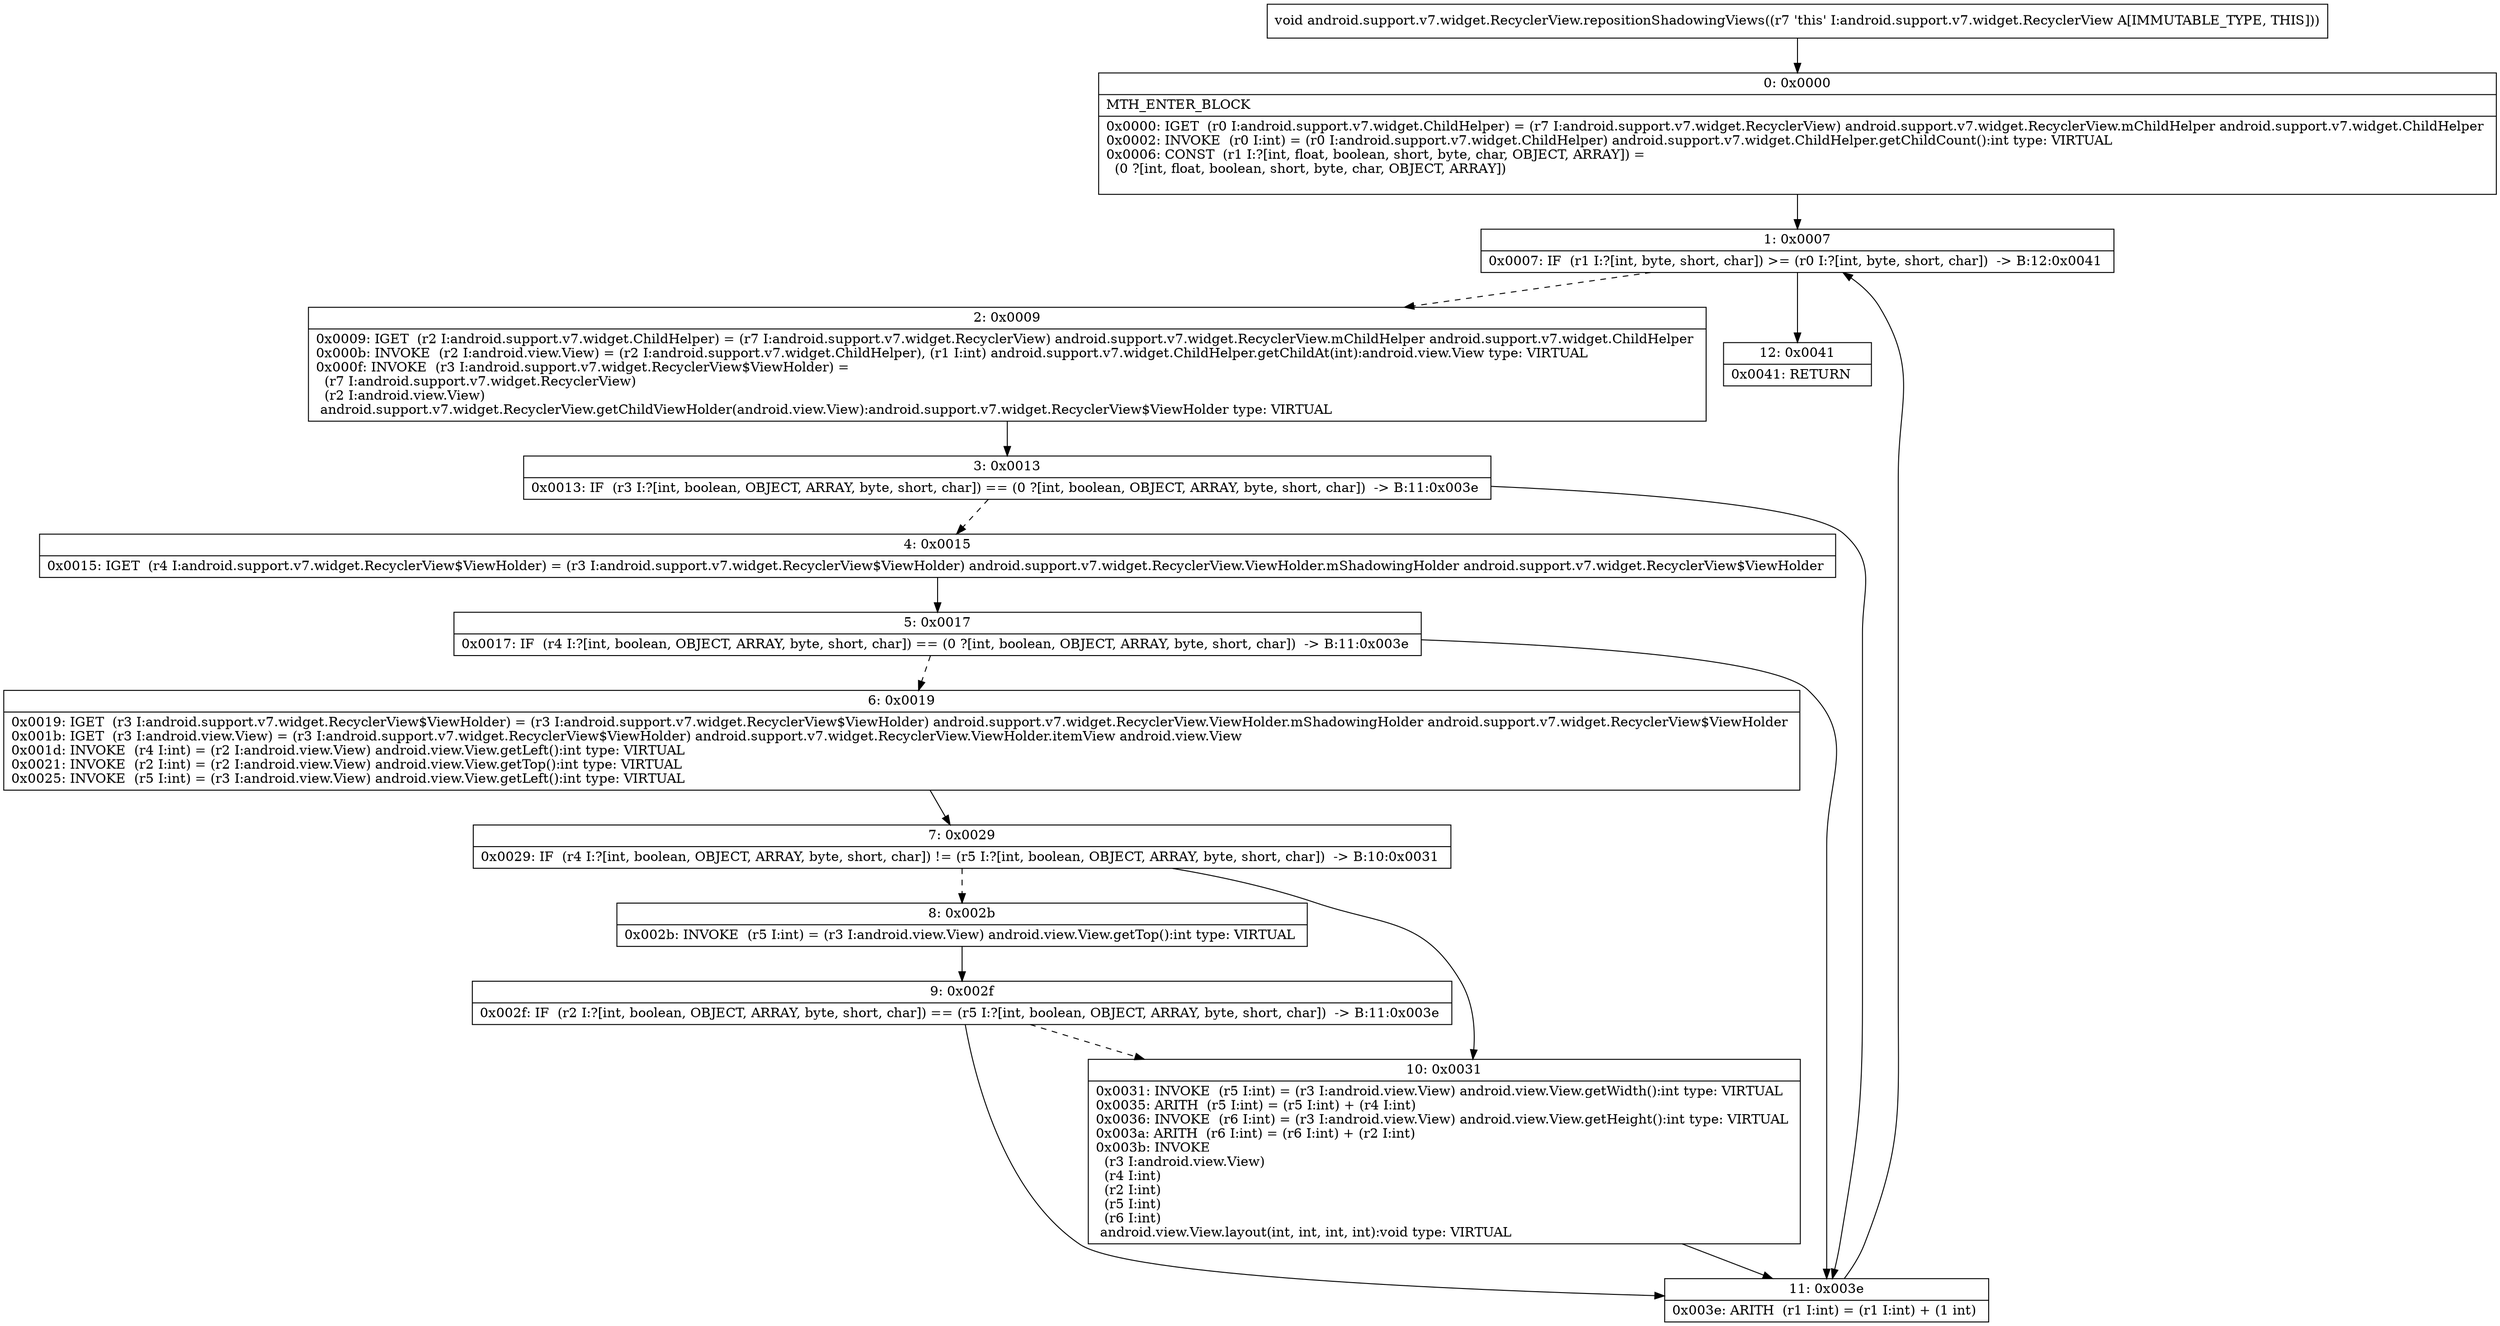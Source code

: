 digraph "CFG forandroid.support.v7.widget.RecyclerView.repositionShadowingViews()V" {
Node_0 [shape=record,label="{0\:\ 0x0000|MTH_ENTER_BLOCK\l|0x0000: IGET  (r0 I:android.support.v7.widget.ChildHelper) = (r7 I:android.support.v7.widget.RecyclerView) android.support.v7.widget.RecyclerView.mChildHelper android.support.v7.widget.ChildHelper \l0x0002: INVOKE  (r0 I:int) = (r0 I:android.support.v7.widget.ChildHelper) android.support.v7.widget.ChildHelper.getChildCount():int type: VIRTUAL \l0x0006: CONST  (r1 I:?[int, float, boolean, short, byte, char, OBJECT, ARRAY]) = \l  (0 ?[int, float, boolean, short, byte, char, OBJECT, ARRAY])\l \l}"];
Node_1 [shape=record,label="{1\:\ 0x0007|0x0007: IF  (r1 I:?[int, byte, short, char]) \>= (r0 I:?[int, byte, short, char])  \-\> B:12:0x0041 \l}"];
Node_2 [shape=record,label="{2\:\ 0x0009|0x0009: IGET  (r2 I:android.support.v7.widget.ChildHelper) = (r7 I:android.support.v7.widget.RecyclerView) android.support.v7.widget.RecyclerView.mChildHelper android.support.v7.widget.ChildHelper \l0x000b: INVOKE  (r2 I:android.view.View) = (r2 I:android.support.v7.widget.ChildHelper), (r1 I:int) android.support.v7.widget.ChildHelper.getChildAt(int):android.view.View type: VIRTUAL \l0x000f: INVOKE  (r3 I:android.support.v7.widget.RecyclerView$ViewHolder) = \l  (r7 I:android.support.v7.widget.RecyclerView)\l  (r2 I:android.view.View)\l android.support.v7.widget.RecyclerView.getChildViewHolder(android.view.View):android.support.v7.widget.RecyclerView$ViewHolder type: VIRTUAL \l}"];
Node_3 [shape=record,label="{3\:\ 0x0013|0x0013: IF  (r3 I:?[int, boolean, OBJECT, ARRAY, byte, short, char]) == (0 ?[int, boolean, OBJECT, ARRAY, byte, short, char])  \-\> B:11:0x003e \l}"];
Node_4 [shape=record,label="{4\:\ 0x0015|0x0015: IGET  (r4 I:android.support.v7.widget.RecyclerView$ViewHolder) = (r3 I:android.support.v7.widget.RecyclerView$ViewHolder) android.support.v7.widget.RecyclerView.ViewHolder.mShadowingHolder android.support.v7.widget.RecyclerView$ViewHolder \l}"];
Node_5 [shape=record,label="{5\:\ 0x0017|0x0017: IF  (r4 I:?[int, boolean, OBJECT, ARRAY, byte, short, char]) == (0 ?[int, boolean, OBJECT, ARRAY, byte, short, char])  \-\> B:11:0x003e \l}"];
Node_6 [shape=record,label="{6\:\ 0x0019|0x0019: IGET  (r3 I:android.support.v7.widget.RecyclerView$ViewHolder) = (r3 I:android.support.v7.widget.RecyclerView$ViewHolder) android.support.v7.widget.RecyclerView.ViewHolder.mShadowingHolder android.support.v7.widget.RecyclerView$ViewHolder \l0x001b: IGET  (r3 I:android.view.View) = (r3 I:android.support.v7.widget.RecyclerView$ViewHolder) android.support.v7.widget.RecyclerView.ViewHolder.itemView android.view.View \l0x001d: INVOKE  (r4 I:int) = (r2 I:android.view.View) android.view.View.getLeft():int type: VIRTUAL \l0x0021: INVOKE  (r2 I:int) = (r2 I:android.view.View) android.view.View.getTop():int type: VIRTUAL \l0x0025: INVOKE  (r5 I:int) = (r3 I:android.view.View) android.view.View.getLeft():int type: VIRTUAL \l}"];
Node_7 [shape=record,label="{7\:\ 0x0029|0x0029: IF  (r4 I:?[int, boolean, OBJECT, ARRAY, byte, short, char]) != (r5 I:?[int, boolean, OBJECT, ARRAY, byte, short, char])  \-\> B:10:0x0031 \l}"];
Node_8 [shape=record,label="{8\:\ 0x002b|0x002b: INVOKE  (r5 I:int) = (r3 I:android.view.View) android.view.View.getTop():int type: VIRTUAL \l}"];
Node_9 [shape=record,label="{9\:\ 0x002f|0x002f: IF  (r2 I:?[int, boolean, OBJECT, ARRAY, byte, short, char]) == (r5 I:?[int, boolean, OBJECT, ARRAY, byte, short, char])  \-\> B:11:0x003e \l}"];
Node_10 [shape=record,label="{10\:\ 0x0031|0x0031: INVOKE  (r5 I:int) = (r3 I:android.view.View) android.view.View.getWidth():int type: VIRTUAL \l0x0035: ARITH  (r5 I:int) = (r5 I:int) + (r4 I:int) \l0x0036: INVOKE  (r6 I:int) = (r3 I:android.view.View) android.view.View.getHeight():int type: VIRTUAL \l0x003a: ARITH  (r6 I:int) = (r6 I:int) + (r2 I:int) \l0x003b: INVOKE  \l  (r3 I:android.view.View)\l  (r4 I:int)\l  (r2 I:int)\l  (r5 I:int)\l  (r6 I:int)\l android.view.View.layout(int, int, int, int):void type: VIRTUAL \l}"];
Node_11 [shape=record,label="{11\:\ 0x003e|0x003e: ARITH  (r1 I:int) = (r1 I:int) + (1 int) \l}"];
Node_12 [shape=record,label="{12\:\ 0x0041|0x0041: RETURN   \l}"];
MethodNode[shape=record,label="{void android.support.v7.widget.RecyclerView.repositionShadowingViews((r7 'this' I:android.support.v7.widget.RecyclerView A[IMMUTABLE_TYPE, THIS])) }"];
MethodNode -> Node_0;
Node_0 -> Node_1;
Node_1 -> Node_2[style=dashed];
Node_1 -> Node_12;
Node_2 -> Node_3;
Node_3 -> Node_4[style=dashed];
Node_3 -> Node_11;
Node_4 -> Node_5;
Node_5 -> Node_6[style=dashed];
Node_5 -> Node_11;
Node_6 -> Node_7;
Node_7 -> Node_8[style=dashed];
Node_7 -> Node_10;
Node_8 -> Node_9;
Node_9 -> Node_10[style=dashed];
Node_9 -> Node_11;
Node_10 -> Node_11;
Node_11 -> Node_1;
}

